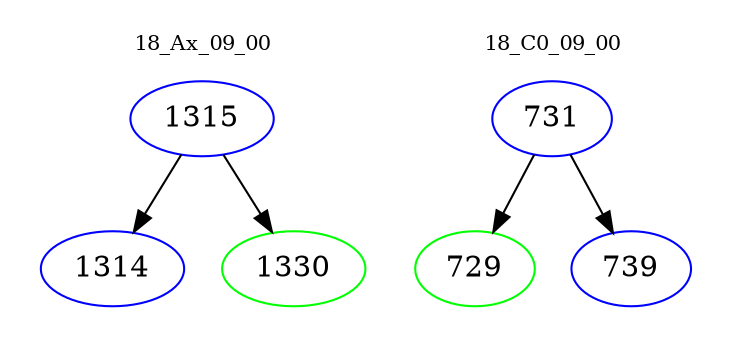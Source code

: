 digraph{
subgraph cluster_0 {
color = white
label = "18_Ax_09_00";
fontsize=10;
T0_1315 [label="1315", color="blue"]
T0_1315 -> T0_1314 [color="black"]
T0_1314 [label="1314", color="blue"]
T0_1315 -> T0_1330 [color="black"]
T0_1330 [label="1330", color="green"]
}
subgraph cluster_1 {
color = white
label = "18_C0_09_00";
fontsize=10;
T1_731 [label="731", color="blue"]
T1_731 -> T1_729 [color="black"]
T1_729 [label="729", color="green"]
T1_731 -> T1_739 [color="black"]
T1_739 [label="739", color="blue"]
}
}
